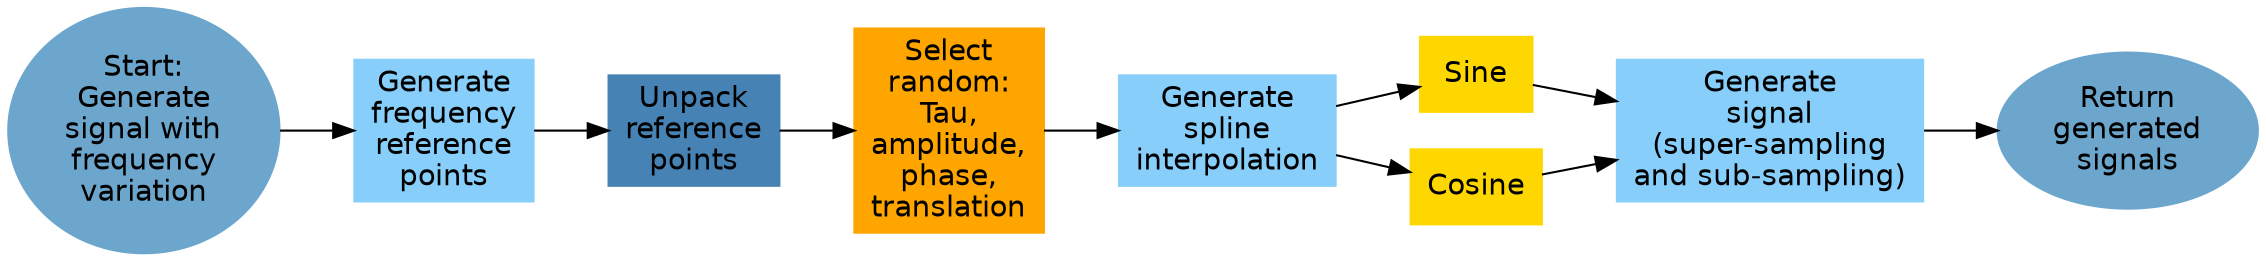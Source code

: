 digraph generate_signal_with_frequency_variation {
    rankdir=LR; // Layout horizontal from left to right
    node [shape=box, style=filled, fontname="Helvetica", fontsize=14]; // Standard node style

    // Start node
    Start [label="Start:\nGenerate\nsignal with\nfrequency\nvariation", shape=ellipse, style=filled, color="#6CA6CD"];

    // Step 1: Generate frequency reference points
    A1 [label="Generate\nfrequency\nreference\npoints", style=filled, color="#87CEFA"];

    // Step 2: Unpack reference points
    B1 [label="Unpack\nreference\npoints", style=filled, color="#4682B4"];

    // Step 3: Randomly select parameters
    C1 [label="Select\nrandom:\nTau,\namplitude,\nphase,\ntranslation", style=filled, color="#FFA500"];

    // Step 4: Generate spline interpolation
    D1 [label="Generate\nspline\ninterpolation", style=filled, color="#87CEFA"];

    // Decision for sine or cosine
    F1 [label="Sine", style=filled, color="#FFD700"];
    F2 [label="Cosine", style=filled, color="#FFD700"];

    // Step 6: Generate signal
    G1 [label="Generate\nsignal\n(super-sampling\nand sub-sampling)", style=filled, color="#87CEFA"];

    // End node
    End [label="Return\ngenerated\nsignals", shape=ellipse, style=filled, color="#6CA6CD"];

    // Connections
    Start -> A1;
    A1 -> B1;
    B1 -> C1;
    C1 -> D1;
    D1 -> F1;
    D1 -> F2;
    F1 -> G1;
    F2 -> G1;
    G1 -> End;
}

